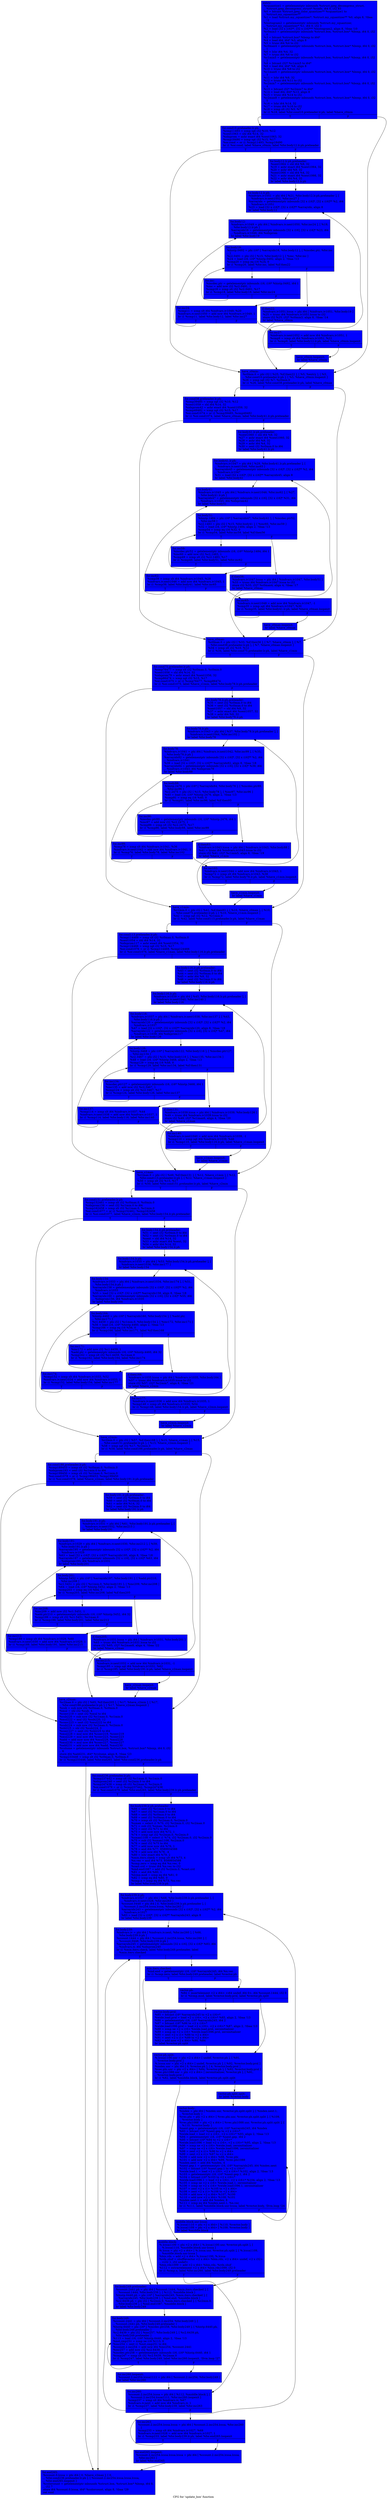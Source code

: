 digraph "CFG for 'update_box' function" {
	label="CFG for 'update_box' function";

	Node0x62ac150 [shape=record, style = filled, fillcolor = blue, label="{entry:\l  %cquantize1 = getelementptr inbounds %struct.jpeg_decompress_struct,\l... %struct.jpeg_decompress_struct* %cinfo, i64 0, i32 83\l  %0 = bitcast %struct.jpeg_color_quantizer** %cquantize1 to\l... %struct.my_cquantizer**\l  %1 = load %struct.my_cquantizer*, %struct.my_cquantizer** %0, align 8, !tbaa\l... !2\l  %histogram2 = getelementptr inbounds %struct.my_cquantizer,\l... %struct.my_cquantizer* %1, i64 0, i32 3\l  %2 = load [32 x i16]**, [32 x i16]*** %histogram2, align 8, !tbaa !10\l  %c0min3 = getelementptr inbounds %struct.box, %struct.box* %boxp, i64 0, i32\l... 0\l  %3 = bitcast %struct.box* %boxp to i64*\l  %4 = load i64, i64* %3, align 8\l  %5 = trunc i64 %4 to i32\l  %c0max4 = getelementptr inbounds %struct.box, %struct.box* %boxp, i64 0, i32\l... 1\l  %6 = lshr i64 %4, 32\l  %7 = trunc i64 %6 to i32\l  %c1min5 = getelementptr inbounds %struct.box, %struct.box* %boxp, i64 0, i32\l... 2\l  %8 = bitcast i32* %c1min5 to i64*\l  %9 = load i64, i64* %8, align 8\l  %10 = trunc i64 %9 to i32\l  %c1max6 = getelementptr inbounds %struct.box, %struct.box* %boxp, i64 0, i32\l... 3\l  %11 = lshr i64 %9, 32\l  %12 = trunc i64 %11 to i32\l  %c2min7 = getelementptr inbounds %struct.box, %struct.box* %boxp, i64 0, i32\l... 4\l  %13 = bitcast i32* %c2min7 to i64*\l  %14 = load i64, i64* %13, align 8\l  %15 = trunc i64 %14 to i32\l  %c2max8 = getelementptr inbounds %struct.box, %struct.box* %boxp, i64 0, i32\l... 5\l  %16 = lshr i64 %14, 32\l  %17 = trunc i64 %16 to i32\l  %18 = icmp slt i32 %5, %7\l  br i1 %18, label %for.cond10.preheader.lr.ph, label %have_c0min\l|{<s0>T|<s1>F}}"];
	Node0x62ac150:s0 -> Node0x628c610;
	Node0x62ac150:s1 -> Node0x628d1a0;
	Node0x628c610 [shape=record, style = filled, fillcolor = blue, label="{for.cond10.preheader.lr.ph:                       \l  %cmp11493 = icmp sgt i32 %10, %12\l  %sext1063 = shl i64 %14, 32\l  %idxprom = ashr exact i64 %sext1063, 32\l  %cmp18490 = icmp sgt i32 %15, %17\l  %or.cond = or i1 %cmp11493, %cmp18490\l  br i1 %or.cond, label %have_c0min, label %for.body12.lr.ph.preheader\l|{<s0>T|<s1>F}}"];
	Node0x628c610:s0 -> Node0x628d1a0;
	Node0x628c610:s1 -> Node0x628d6f0;
	Node0x628d6f0 [shape=record, style = filled, fillcolor = blue, label="{for.body12.lr.ph.preheader:                       \l  %sext1064 = shl i64 %9, 32\l  %19 = ashr exact i64 %sext1064, 32\l  %20 = ashr i64 %9, 32\l  %sext1066 = shl i64 %4, 32\l  %21 = ashr exact i64 %sext1066, 32\l  %22 = ashr i64 %4, 32\l  br label %for.body12.lr.ph\l}"];
	Node0x628d6f0 -> Node0x628db70;
	Node0x628db70 [shape=record, style = filled, fillcolor = blue, label="{for.body12.lr.ph:                                 \l  %indvars.iv1051 = phi i64 [ %21, %for.body12.lr.ph.preheader ], [\l... %indvars.iv.next1052, %for.inc27 ]\l  %arrayidx = getelementptr inbounds [32 x i16]*, [32 x i16]** %2, i64\l... %indvars.iv1051\l  %23 = load [32 x i16]*, [32 x i16]** %arrayidx, align 8\l  br label %for.body12\l}"];
	Node0x628db70 -> Node0x628d250;
	Node0x628d250 [shape=record, style = filled, fillcolor = blue, label="{for.body12:                                       \l  %indvars.iv1049 = phi i64 [ %indvars.iv.next1050, %for.inc24 ], [ %19,\l... %for.body12.lr.ph ]\l  %arrayidx16 = getelementptr inbounds [32 x i16], [32 x i16]* %23, i64\l... %indvars.iv1049, i64 %idxprom\l  br label %for.body19\l}"];
	Node0x628d250 -> Node0x628e540;
	Node0x628e540 [shape=record, style = filled, fillcolor = blue, label="{for.body19:                                       \l  %histp.0492 = phi i16* [ %arrayidx16, %for.body12 ], [ %incdec.ptr, %for.inc\l... ]\l  %c2.0491 = phi i32 [ %15, %for.body12 ], [ %inc, %for.inc ]\l  %24 = load i16, i16* %histp.0492, align 2, !tbaa !13\l  %cmp20 = icmp eq i16 %24, 0\l  br i1 %cmp20, label %for.inc, label %if.then22\l|{<s0>T|<s1>F}}"];
	Node0x628e540:s0 -> Node0x628e6f0;
	Node0x628e540:s1 -> Node0x628eb30;
	Node0x628eb30 [shape=record, style = filled, fillcolor = blue, label="{if.then22:                                        \l  %indvars.iv1051.lcssa = phi i64 [ %indvars.iv1051, %for.body19 ]\l  %25 = trunc i64 %indvars.iv1051.lcssa to i32\l  store i32 %25, i32* %c0min3, align 8, !tbaa !14\l  br label %have_c0min\l}"];
	Node0x628eb30 -> Node0x628d1a0;
	Node0x628e6f0 [shape=record, style = filled, fillcolor = blue, label="{for.inc:                                          \l  %incdec.ptr = getelementptr inbounds i16, i16* %histp.0492, i64 1\l  %inc = add nsw i32 %c2.0491, 1\l  %cmp18 = icmp slt i32 %c2.0491, %17\l  br i1 %cmp18, label %for.body19, label %for.inc24\l|{<s0>T|<s1>F}}"];
	Node0x628e6f0:s0 -> Node0x628e540;
	Node0x628e6f0:s1 -> Node0x628e2e0;
	Node0x628e2e0 [shape=record, style = filled, fillcolor = blue, label="{for.inc24:                                        \l  %cmp11 = icmp slt i64 %indvars.iv1049, %20\l  %indvars.iv.next1050 = add nsw i64 %indvars.iv1049, 1\l  br i1 %cmp11, label %for.body12, label %for.inc27\l|{<s0>T|<s1>F}}"];
	Node0x628e2e0:s0 -> Node0x628d250;
	Node0x628e2e0:s1 -> Node0x628dce0;
	Node0x628dce0 [shape=record, style = filled, fillcolor = blue, label="{for.inc27:                                        \l  %indvars.iv.next1052 = add nsw i64 %indvars.iv1051, 1\l  %cmp9 = icmp slt i64 %indvars.iv1051, %22\l  br i1 %cmp9, label %for.body12.lr.ph, label %have_c0min.loopexit\l|{<s0>T|<s1>F}}"];
	Node0x628dce0:s0 -> Node0x628db70;
	Node0x628dce0:s1 -> Node0x628f390;
	Node0x628f390 [shape=record, style = filled, fillcolor = blue, label="{have_c0min.loopexit:                              \l  br label %have_c0min\l}"];
	Node0x628f390 -> Node0x628d1a0;
	Node0x628d1a0 [shape=record, style = filled, fillcolor = blue, label="{have_c0min:                                       \l  %c0min.0 = phi i32 [ %25, %if.then22 ], [ %5, %entry ], [ %5,\l... %for.cond10.preheader.lr.ph ], [ %5, %have_c0min.loopexit ]\l  %26 = icmp sgt i32 %7, %c0min.0\l  br i1 %26, label %for.cond38.preheader.lr.ph, label %have_c0max\l|{<s0>T|<s1>F}}"];
	Node0x628d1a0:s0 -> Node0x628f5b0;
	Node0x628d1a0:s1 -> Node0x628f600;
	Node0x628f5b0 [shape=record, style = filled, fillcolor = blue, label="{for.cond38.preheader.lr.ph:                       \l  %cmp39485 = icmp sgt i32 %10, %12\l  %sext1059 = shl i64 %14, 32\l  %idxprom42 = ashr exact i64 %sext1059, 32\l  %cmp49482 = icmp sgt i32 %15, %17\l  %or.cond1074 = or i1 %cmp39485, %cmp49482\l  br i1 %or.cond1074, label %have_c0max, label %for.body41.lr.ph.preheader\l|{<s0>T|<s1>F}}"];
	Node0x628f5b0:s0 -> Node0x628f600;
	Node0x628f5b0:s1 -> Node0x628e170;
	Node0x628e170 [shape=record, style = filled, fillcolor = blue, label="{for.body41.lr.ph.preheader:                       \l  %sext1060 = shl i64 %9, 32\l  %27 = ashr exact i64 %sext1060, 32\l  %28 = ashr i64 %9, 32\l  %29 = ashr i64 %4, 32\l  %30 = sext i32 %c0min.0 to i64\l  br label %for.body41.lr.ph\l}"];
	Node0x628e170 -> Node0x6290060;
	Node0x6290060 [shape=record, style = filled, fillcolor = blue, label="{for.body41.lr.ph:                                 \l  %indvars.iv1047 = phi i64 [ %29, %for.body41.lr.ph.preheader ], [\l... %indvars.iv.next1048, %for.inc65 ]\l  %arrayidx45 = getelementptr inbounds [32 x i16]*, [32 x i16]** %2, i64\l... %indvars.iv1047\l  %31 = load [32 x i16]*, [32 x i16]** %arrayidx45, align 8\l  br label %for.body41\l}"];
	Node0x6290060 -> Node0x6290320;
	Node0x6290320 [shape=record, style = filled, fillcolor = blue, label="{for.body41:                                       \l  %indvars.iv1045 = phi i64 [ %indvars.iv.next1046, %for.inc62 ], [ %27,\l... %for.body41.lr.ph ]\l  %arrayidx47 = getelementptr inbounds [32 x i16], [32 x i16]* %31, i64\l... %indvars.iv1045, i64 %idxprom42\l  br label %for.body51\l}"];
	Node0x6290320 -> Node0x62b5b60;
	Node0x62b5b60 [shape=record, style = filled, fillcolor = blue, label="{for.body51:                                       \l  %histp.1484 = phi i16* [ %arrayidx47, %for.body41 ], [ %incdec.ptr52,\l... %for.inc59 ]\l  %c2.1483 = phi i32 [ %15, %for.body41 ], [ %inc60, %for.inc59 ]\l  %32 = load i16, i16* %histp.1484, align 2, !tbaa !13\l  %cmp54 = icmp eq i16 %32, 0\l  br i1 %cmp54, label %for.inc59, label %if.then56\l|{<s0>T|<s1>F}}"];
	Node0x62b5b60:s0 -> Node0x62b5d10;
	Node0x62b5b60:s1 -> Node0x628d010;
	Node0x628d010 [shape=record, style = filled, fillcolor = blue, label="{if.then56:                                        \l  %indvars.iv1047.lcssa = phi i64 [ %indvars.iv1047, %for.body51 ]\l  %33 = trunc i64 %indvars.iv1047.lcssa to i32\l  store i32 %33, i32* %c0max4, align 4, !tbaa !17\l  br label %have_c0max\l}"];
	Node0x628d010 -> Node0x628f600;
	Node0x62b5d10 [shape=record, style = filled, fillcolor = blue, label="{for.inc59:                                        \l  %incdec.ptr52 = getelementptr inbounds i16, i16* %histp.1484, i64 1\l  %inc60 = add nsw i32 %c2.1483, 1\l  %cmp49 = icmp slt i32 %c2.1483, %17\l  br i1 %cmp49, label %for.body51, label %for.inc62\l|{<s0>T|<s1>F}}"];
	Node0x62b5d10:s0 -> Node0x62b5b60;
	Node0x62b5d10:s1 -> Node0x62b5900;
	Node0x62b5900 [shape=record, style = filled, fillcolor = blue, label="{for.inc62:                                        \l  %cmp39 = icmp slt i64 %indvars.iv1045, %28\l  %indvars.iv.next1046 = add nsw i64 %indvars.iv1045, 1\l  br i1 %cmp39, label %for.body41, label %for.inc65\l|{<s0>T|<s1>F}}"];
	Node0x62b5900:s0 -> Node0x6290320;
	Node0x62b5900:s1 -> Node0x6290130;
	Node0x6290130 [shape=record, style = filled, fillcolor = blue, label="{for.inc65:                                        \l  %indvars.iv.next1048 = add nsw i64 %indvars.iv1047, -1\l  %cmp35 = icmp sgt i64 %indvars.iv1047, %30\l  br i1 %cmp35, label %for.body41.lr.ph, label %have_c0max.loopexit\l|{<s0>T|<s1>F}}"];
	Node0x6290130:s0 -> Node0x6290060;
	Node0x6290130:s1 -> Node0x62b6ac0;
	Node0x62b6ac0 [shape=record, style = filled, fillcolor = blue, label="{have_c0max.loopexit:                              \l  br label %have_c0max\l}"];
	Node0x62b6ac0 -> Node0x628f600;
	Node0x628f600 [shape=record, style = filled, fillcolor = blue, label="{have_c0max:                                       \l  %c0max.0 = phi i32 [ %33, %if.then56 ], [ %7, %have_c0min ], [ %7,\l... %for.cond38.preheader.lr.ph ], [ %7, %have_c0max.loopexit ]\l  %34 = icmp slt i32 %10, %12\l  br i1 %34, label %for.cond75.preheader.lr.ph, label %have_c1min\l|{<s0>T|<s1>F}}"];
	Node0x628f600:s0 -> Node0x62b6ce0;
	Node0x628f600:s1 -> Node0x62b6d30;
	Node0x62b6ce0 [shape=record, style = filled, fillcolor = blue, label="{for.cond75.preheader.lr.ph:                       \l  %cmp76477 = icmp slt i32 %c0max.0, %c0min.0\l  %sext1056 = shl i64 %14, 32\l  %idxprom79 = ashr exact i64 %sext1056, 32\l  %cmp86474 = icmp sgt i32 %15, %17\l  %or.cond1075 = or i1 %cmp76477, %cmp86474\l  br i1 %or.cond1075, label %have_c1min, label %for.body78.lr.ph.preheader\l|{<s0>T|<s1>F}}"];
	Node0x62b6ce0:s0 -> Node0x62b6d30;
	Node0x62b6ce0:s1 -> Node0x62b71b0;
	Node0x62b71b0 [shape=record, style = filled, fillcolor = blue, label="{for.body78.lr.ph.preheader:                       \l  %35 = sext i32 %c0min.0 to i64\l  %36 = sext i32 %c0max.0 to i64\l  %sext1057 = shl i64 %9, 32\l  %37 = ashr exact i64 %sext1057, 32\l  %38 = ashr i64 %9, 32\l  br label %for.body78.lr.ph\l}"];
	Node0x62b71b0 -> Node0x62b7440;
	Node0x62b7440 [shape=record, style = filled, fillcolor = blue, label="{for.body78.lr.ph:                                 \l  %indvars.iv1043 = phi i64 [ %37, %for.body78.lr.ph.preheader ], [\l... %indvars.iv.next1044, %for.inc102 ]\l  br label %for.body78\l}"];
	Node0x62b7440 -> Node0x62b7640;
	Node0x62b7640 [shape=record, style = filled, fillcolor = blue, label="{for.body78:                                       \l  %indvars.iv1041 = phi i64 [ %indvars.iv.next1042, %for.inc99 ], [ %35,\l... %for.body78.lr.ph ]\l  %arrayidx82 = getelementptr inbounds [32 x i16]*, [32 x i16]** %2, i64\l... %indvars.iv1041\l  %39 = load [32 x i16]*, [32 x i16]** %arrayidx82, align 8, !tbaa !18\l  %arrayidx84 = getelementptr inbounds [32 x i16], [32 x i16]* %39, i64\l... %indvars.iv1043, i64 %idxprom79\l  br label %for.body88\l}"];
	Node0x62b7640 -> Node0x62b7b50;
	Node0x62b7b50 [shape=record, style = filled, fillcolor = blue, label="{for.body88:                                       \l  %histp.2476 = phi i16* [ %arrayidx84, %for.body78 ], [ %incdec.ptr89,\l... %for.inc96 ]\l  %c2.2475 = phi i32 [ %15, %for.body78 ], [ %inc97, %for.inc96 ]\l  %40 = load i16, i16* %histp.2476, align 2, !tbaa !13\l  %cmp91 = icmp eq i16 %40, 0\l  br i1 %cmp91, label %for.inc96, label %if.then93\l|{<s0>T|<s1>F}}"];
	Node0x62b7b50:s0 -> Node0x62b7d00;
	Node0x62b7b50:s1 -> Node0x628fc10;
	Node0x628fc10 [shape=record, style = filled, fillcolor = blue, label="{if.then93:                                        \l  %indvars.iv1043.lcssa = phi i64 [ %indvars.iv1043, %for.body88 ]\l  %41 = trunc i64 %indvars.iv1043.lcssa to i32\l  store i32 %41, i32* %c1min5, align 8, !tbaa !19\l  br label %have_c1min\l}"];
	Node0x628fc10 -> Node0x62b6d30;
	Node0x62b7d00 [shape=record, style = filled, fillcolor = blue, label="{for.inc96:                                        \l  %incdec.ptr89 = getelementptr inbounds i16, i16* %histp.2476, i64 1\l  %inc97 = add nsw i32 %c2.2475, 1\l  %cmp86 = icmp slt i32 %c2.2475, %17\l  br i1 %cmp86, label %for.body88, label %for.inc99\l|{<s0>T|<s1>F}}"];
	Node0x62b7d00:s0 -> Node0x62b7b50;
	Node0x62b7d00:s1 -> Node0x62b77d0;
	Node0x62b77d0 [shape=record, style = filled, fillcolor = blue, label="{for.inc99:                                        \l  %cmp76 = icmp slt i64 %indvars.iv1041, %36\l  %indvars.iv.next1042 = add nsw i64 %indvars.iv1041, 1\l  br i1 %cmp76, label %for.body78, label %for.inc102\l|{<s0>T|<s1>F}}"];
	Node0x62b77d0:s0 -> Node0x62b7640;
	Node0x62b77d0:s1 -> Node0x62b7510;
	Node0x62b7510 [shape=record, style = filled, fillcolor = blue, label="{for.inc102:                                       \l  %indvars.iv.next1044 = add nsw i64 %indvars.iv1043, 1\l  %cmp72 = icmp slt i64 %indvars.iv1043, %38\l  br i1 %cmp72, label %for.body78.lr.ph, label %have_c1min.loopexit\l|{<s0>T|<s1>F}}"];
	Node0x62b7510:s0 -> Node0x62b7440;
	Node0x62b7510:s1 -> Node0x62b8fb0;
	Node0x62b8fb0 [shape=record, style = filled, fillcolor = blue, label="{have_c1min.loopexit:                              \l  br label %have_c1min\l}"];
	Node0x62b8fb0 -> Node0x62b6d30;
	Node0x62b6d30 [shape=record, style = filled, fillcolor = blue, label="{have_c1min:                                       \l  %c1min.0 = phi i32 [ %41, %if.then93 ], [ %10, %have_c0max ], [ %10,\l... %for.cond75.preheader.lr.ph ], [ %10, %have_c1min.loopexit ]\l  %42 = icmp sgt i32 %12, %c1min.0\l  br i1 %42, label %for.cond113.preheader.lr.ph, label %have_c1max\l|{<s0>T|<s1>F}}"];
	Node0x62b6d30:s0 -> Node0x62b91d0;
	Node0x62b6d30:s1 -> Node0x62b9220;
	Node0x62b91d0 [shape=record, style = filled, fillcolor = blue, label="{for.cond113.preheader.lr.ph:                      \l  %cmp114469 = icmp slt i32 %c0max.0, %c0min.0\l  %sext1054 = shl i64 %14, 32\l  %idxprom117 = ashr exact i64 %sext1054, 32\l  %cmp124466 = icmp sgt i32 %15, %17\l  %or.cond1076 = or i1 %cmp114469, %cmp124466\l  br i1 %or.cond1076, label %have_c1max, label %for.body116.lr.ph.preheader\l|{<s0>T|<s1>F}}"];
	Node0x62b91d0:s0 -> Node0x62b9220;
	Node0x62b91d0:s1 -> Node0x62b96a0;
	Node0x62b96a0 [shape=record, style = filled, fillcolor = blue, label="{for.body116.lr.ph.preheader:                      \l  %43 = sext i32 %c0min.0 to i64\l  %44 = sext i32 %c0max.0 to i64\l  %45 = ashr i64 %9, 32\l  %46 = sext i32 %c1min.0 to i64\l  br label %for.body116.lr.ph\l}"];
	Node0x62b96a0 -> Node0x62b9830;
	Node0x62b9830 [shape=record, style = filled, fillcolor = blue, label="{for.body116.lr.ph:                                \l  %indvars.iv1039 = phi i64 [ %45, %for.body116.lr.ph.preheader ], [\l... %indvars.iv.next1040, %for.inc140 ]\l  br label %for.body116\l}"];
	Node0x62b9830 -> Node0x62b9a60;
	Node0x62b9a60 [shape=record, style = filled, fillcolor = blue, label="{for.body116:                                      \l  %indvars.iv1037 = phi i64 [ %indvars.iv.next1038, %for.inc137 ], [ %43,\l... %for.body116.lr.ph ]\l  %arrayidx120 = getelementptr inbounds [32 x i16]*, [32 x i16]** %2, i64\l... %indvars.iv1037\l  %47 = load [32 x i16]*, [32 x i16]** %arrayidx120, align 8, !tbaa !18\l  %arrayidx122 = getelementptr inbounds [32 x i16], [32 x i16]* %47, i64\l... %indvars.iv1039, i64 %idxprom117\l  br label %for.body126\l}"];
	Node0x62b9a60 -> Node0x62b9f70;
	Node0x62b9f70 [shape=record, style = filled, fillcolor = blue, label="{for.body126:                                      \l  %histp.3468 = phi i16* [ %arrayidx122, %for.body116 ], [ %incdec.ptr127,\l... %for.inc134 ]\l  %c2.3467 = phi i32 [ %15, %for.body116 ], [ %inc135, %for.inc134 ]\l  %48 = load i16, i16* %histp.3468, align 2, !tbaa !13\l  %cmp129 = icmp eq i16 %48, 0\l  br i1 %cmp129, label %for.inc134, label %if.then131\l|{<s0>T|<s1>F}}"];
	Node0x62b9f70:s0 -> Node0x62ba120;
	Node0x62b9f70:s1 -> Node0x62ba570;
	Node0x62ba570 [shape=record, style = filled, fillcolor = blue, label="{if.then131:                                       \l  %indvars.iv1039.lcssa = phi i64 [ %indvars.iv1039, %for.body126 ]\l  %49 = trunc i64 %indvars.iv1039.lcssa to i32\l  store i32 %49, i32* %c1max6, align 4, !tbaa !20\l  br label %have_c1max\l}"];
	Node0x62ba570 -> Node0x62b9220;
	Node0x62ba120 [shape=record, style = filled, fillcolor = blue, label="{for.inc134:                                       \l  %incdec.ptr127 = getelementptr inbounds i16, i16* %histp.3468, i64 1\l  %inc135 = add nsw i32 %c2.3467, 1\l  %cmp124 = icmp slt i32 %c2.3467, %17\l  br i1 %cmp124, label %for.body126, label %for.inc137\l|{<s0>T|<s1>F}}"];
	Node0x62ba120:s0 -> Node0x62b9f70;
	Node0x62ba120:s1 -> Node0x62b9bf0;
	Node0x62b9bf0 [shape=record, style = filled, fillcolor = blue, label="{for.inc137:                                       \l  %cmp114 = icmp slt i64 %indvars.iv1037, %44\l  %indvars.iv.next1038 = add nsw i64 %indvars.iv1037, 1\l  br i1 %cmp114, label %for.body116, label %for.inc140\l|{<s0>T|<s1>F}}"];
	Node0x62b9bf0:s0 -> Node0x62b9a60;
	Node0x62b9bf0:s1 -> Node0x62b98d0;
	Node0x62b98d0 [shape=record, style = filled, fillcolor = blue, label="{for.inc140:                                       \l  %indvars.iv.next1040 = add nsw i64 %indvars.iv1039, -1\l  %cmp110 = icmp sgt i64 %indvars.iv1039, %46\l  br i1 %cmp110, label %for.body116.lr.ph, label %have_c1max.loopexit\l|{<s0>T|<s1>F}}"];
	Node0x62b98d0:s0 -> Node0x62b9830;
	Node0x62b98d0:s1 -> Node0x62badd0;
	Node0x62badd0 [shape=record, style = filled, fillcolor = blue, label="{have_c1max.loopexit:                              \l  br label %have_c1max\l}"];
	Node0x62badd0 -> Node0x62b9220;
	Node0x62b9220 [shape=record, style = filled, fillcolor = blue, label="{have_c1max:                                       \l  %c1max.0 = phi i32 [ %49, %if.then131 ], [ %12, %have_c1min ], [ %12,\l... %for.cond113.preheader.lr.ph ], [ %12, %have_c1max.loopexit ]\l  %50 = icmp slt i32 %15, %17\l  br i1 %50, label %for.cond151.preheader.lr.ph, label %have_c2min\l|{<s0>T|<s1>F}}"];
	Node0x62b9220:s0 -> Node0x62baff0;
	Node0x62b9220:s1 -> Node0x62bb040;
	Node0x62baff0 [shape=record, style = filled, fillcolor = blue, label="{for.cond151.preheader.lr.ph:                      \l  %cmp152461 = icmp slt i32 %c0max.0, %c0min.0\l  %idxprom156 = sext i32 %c1min.0 to i64\l  %cmp162458 = icmp slt i32 %c1max.0, %c1min.0\l  %or.cond1077 = or i1 %cmp152461, %cmp162458\l  br i1 %or.cond1077, label %have_c2min, label %for.body154.lr.ph.preheader\l|{<s0>T|<s1>F}}"];
	Node0x62baff0:s0 -> Node0x62bb040;
	Node0x62baff0:s1 -> Node0x62bb390;
	Node0x62bb390 [shape=record, style = filled, fillcolor = blue, label="{for.body154.lr.ph.preheader:                      \l  %51 = sext i32 %c0min.0 to i64\l  %52 = sext i32 %c0max.0 to i64\l  %sext = shl i64 %14, 32\l  %53 = ashr exact i64 %sext, 32\l  %54 = ashr i64 %14, 32\l  br label %for.body154.lr.ph\l}"];
	Node0x62bb390 -> Node0x62bb640;
	Node0x62bb640 [shape=record, style = filled, fillcolor = blue, label="{for.body154.lr.ph:                                \l  %indvars.iv1035 = phi i64 [ %53, %for.body154.lr.ph.preheader ], [\l... %indvars.iv.next1036, %for.inc177 ]\l  br label %for.body154\l}"];
	Node0x62bb640 -> Node0x62bb870;
	Node0x62bb870 [shape=record, style = filled, fillcolor = blue, label="{for.body154:                                      \l  %indvars.iv1033 = phi i64 [ %indvars.iv.next1034, %for.inc174 ], [ %51,\l... %for.body154.lr.ph ]\l  %arrayidx158 = getelementptr inbounds [32 x i16]*, [32 x i16]** %2, i64\l... %indvars.iv1033\l  %55 = load [32 x i16]*, [32 x i16]** %arrayidx158, align 8, !tbaa !18\l  %arrayidx160 = getelementptr inbounds [32 x i16], [32 x i16]* %55, i64\l... %idxprom156, i64 %indvars.iv1035\l  br label %for.body164\l}"];
	Node0x62bb870 -> Node0x62bbd80;
	Node0x62bbd80 [shape=record, style = filled, fillcolor = blue, label="{for.body164:                                      \l  %histp.4460 = phi i16* [ %arrayidx160, %for.body154 ], [ %add.ptr,\l... %for.inc171 ]\l  %c1.4459 = phi i32 [ %c1min.0, %for.body154 ], [ %inc172, %for.inc171 ]\l  %56 = load i16, i16* %histp.4460, align 2, !tbaa !13\l  %cmp166 = icmp eq i16 %56, 0\l  br i1 %cmp166, label %for.inc171, label %if.then168\l|{<s0>T|<s1>F}}"];
	Node0x62bbd80:s0 -> Node0x62bbf20;
	Node0x62bbd80:s1 -> Node0x62bc370;
	Node0x62bc370 [shape=record, style = filled, fillcolor = blue, label="{if.then168:                                       \l  %indvars.iv1035.lcssa = phi i64 [ %indvars.iv1035, %for.body164 ]\l  %57 = trunc i64 %indvars.iv1035.lcssa to i32\l  store i32 %57, i32* %c2min7, align 8, !tbaa !21\l  br label %have_c2min\l}"];
	Node0x62bc370 -> Node0x62bb040;
	Node0x62bbf20 [shape=record, style = filled, fillcolor = blue, label="{for.inc171:                                       \l  %inc172 = add nsw i32 %c1.4459, 1\l  %add.ptr = getelementptr inbounds i16, i16* %histp.4460, i64 32\l  %cmp162 = icmp slt i32 %c1.4459, %c1max.0\l  br i1 %cmp162, label %for.body164, label %for.inc174\l|{<s0>T|<s1>F}}"];
	Node0x62bbf20:s0 -> Node0x62bbd80;
	Node0x62bbf20:s1 -> Node0x62bba00;
	Node0x62bba00 [shape=record, style = filled, fillcolor = blue, label="{for.inc174:                                       \l  %cmp152 = icmp slt i64 %indvars.iv1033, %52\l  %indvars.iv.next1034 = add nsw i64 %indvars.iv1033, 1\l  br i1 %cmp152, label %for.body154, label %for.inc177\l|{<s0>T|<s1>F}}"];
	Node0x62bba00:s0 -> Node0x62bb870;
	Node0x62bba00:s1 -> Node0x62bb6e0;
	Node0x62bb6e0 [shape=record, style = filled, fillcolor = blue, label="{for.inc177:                                       \l  %indvars.iv.next1036 = add nsw i64 %indvars.iv1035, 1\l  %cmp148 = icmp slt i64 %indvars.iv1035, %54\l  br i1 %cmp148, label %for.body154.lr.ph, label %have_c2min.loopexit\l|{<s0>T|<s1>F}}"];
	Node0x62bb6e0:s0 -> Node0x62bb640;
	Node0x62bb6e0:s1 -> Node0x62bcbd0;
	Node0x62bcbd0 [shape=record, style = filled, fillcolor = blue, label="{have_c2min.loopexit:                              \l  br label %have_c2min\l}"];
	Node0x62bcbd0 -> Node0x62bb040;
	Node0x62bb040 [shape=record, style = filled, fillcolor = blue, label="{have_c2min:                                       \l  %c2min.0 = phi i32 [ %57, %if.then168 ], [ %15, %have_c1max ], [ %15,\l... %for.cond151.preheader.lr.ph ], [ %15, %have_c2min.loopexit ]\l  %58 = icmp sgt i32 %17, %c2min.0\l  br i1 %58, label %for.cond188.preheader.lr.ph, label %have_c2max\l|{<s0>T|<s1>F}}"];
	Node0x62bb040:s0 -> Node0x62bcdf0;
	Node0x62bb040:s1 -> Node0x62bce40;
	Node0x62bcdf0 [shape=record, style = filled, fillcolor = blue, label="{for.cond188.preheader.lr.ph:                      \l  %cmp189453 = icmp slt i32 %c0max.0, %c0min.0\l  %idxprom193 = sext i32 %c1min.0 to i64\l  %cmp199450 = icmp slt i32 %c1max.0, %c1min.0\l  %or.cond1078 = or i1 %cmp189453, %cmp199450\l  br i1 %or.cond1078, label %have_c2max, label %for.body191.lr.ph.preheader\l|{<s0>T|<s1>F}}"];
	Node0x62bcdf0:s0 -> Node0x62bce40;
	Node0x62bcdf0:s1 -> Node0x62bd190;
	Node0x62bd190 [shape=record, style = filled, fillcolor = blue, label="{for.body191.lr.ph.preheader:                      \l  %59 = sext i32 %c0min.0 to i64\l  %60 = sext i32 %c0max.0 to i64\l  %61 = ashr i64 %14, 32\l  %62 = sext i32 %c2min.0 to i64\l  br label %for.body191.lr.ph\l}"];
	Node0x62bd190 -> Node0x62bd320;
	Node0x62bd320 [shape=record, style = filled, fillcolor = blue, label="{for.body191.lr.ph:                                \l  %indvars.iv1031 = phi i64 [ %61, %for.body191.lr.ph.preheader ], [\l... %indvars.iv.next1032, %for.inc215 ]\l  br label %for.body191\l}"];
	Node0x62bd320 -> Node0x62bd5b0;
	Node0x62bd5b0 [shape=record, style = filled, fillcolor = blue, label="{for.body191:                                      \l  %indvars.iv1029 = phi i64 [ %indvars.iv.next1030, %for.inc212 ], [ %59,\l... %for.body191.lr.ph ]\l  %arrayidx195 = getelementptr inbounds [32 x i16]*, [32 x i16]** %2, i64\l... %indvars.iv1029\l  %63 = load [32 x i16]*, [32 x i16]** %arrayidx195, align 8, !tbaa !18\l  %arrayidx197 = getelementptr inbounds [32 x i16], [32 x i16]* %63, i64\l... %idxprom193, i64 %indvars.iv1031\l  br label %for.body201\l}"];
	Node0x62bd5b0 -> Node0x62bdac0;
	Node0x62bdac0 [shape=record, style = filled, fillcolor = blue, label="{for.body201:                                      \l  %histp.5452 = phi i16* [ %arrayidx197, %for.body191 ], [ %add.ptr210,\l... %for.inc208 ]\l  %c1.5451 = phi i32 [ %c1min.0, %for.body191 ], [ %inc209, %for.inc208 ]\l  %64 = load i16, i16* %histp.5452, align 2, !tbaa !13\l  %cmp203 = icmp eq i16 %64, 0\l  br i1 %cmp203, label %for.inc208, label %if.then205\l|{<s0>T|<s1>F}}"];
	Node0x62bdac0:s0 -> Node0x62bdc70;
	Node0x62bdac0:s1 -> Node0x62b6160;
	Node0x62b6160 [shape=record, style = filled, fillcolor = blue, label="{if.then205:                                       \l  %indvars.iv1031.lcssa = phi i64 [ %indvars.iv1031, %for.body201 ]\l  %65 = trunc i64 %indvars.iv1031.lcssa to i32\l  store i32 %65, i32* %c2max8, align 4, !tbaa !22\l  br label %have_c2max\l}"];
	Node0x62b6160 -> Node0x62bce40;
	Node0x62bdc70 [shape=record, style = filled, fillcolor = blue, label="{for.inc208:                                       \l  %inc209 = add nsw i32 %c1.5451, 1\l  %add.ptr210 = getelementptr inbounds i16, i16* %histp.5452, i64 32\l  %cmp199 = icmp slt i32 %c1.5451, %c1max.0\l  br i1 %cmp199, label %for.body201, label %for.inc212\l|{<s0>T|<s1>F}}"];
	Node0x62bdc70:s0 -> Node0x62bdac0;
	Node0x62bdc70:s1 -> Node0x62bd740;
	Node0x62bd740 [shape=record, style = filled, fillcolor = blue, label="{for.inc212:                                       \l  %cmp189 = icmp slt i64 %indvars.iv1029, %60\l  %indvars.iv.next1030 = add nsw i64 %indvars.iv1029, 1\l  br i1 %cmp189, label %for.body191, label %for.inc215\l|{<s0>T|<s1>F}}"];
	Node0x62bd740:s0 -> Node0x62bd5b0;
	Node0x62bd740:s1 -> Node0x62bd420;
	Node0x62bd420 [shape=record, style = filled, fillcolor = blue, label="{for.inc215:                                       \l  %indvars.iv.next1032 = add nsw i64 %indvars.iv1031, -1\l  %cmp185 = icmp sgt i64 %indvars.iv1031, %62\l  br i1 %cmp185, label %for.body191.lr.ph, label %have_c2max.loopexit\l|{<s0>T|<s1>F}}"];
	Node0x62bd420:s0 -> Node0x62bd320;
	Node0x62bd420:s1 -> Node0x62bf750;
	Node0x62bf750 [shape=record, style = filled, fillcolor = blue, label="{have_c2max.loopexit:                              \l  br label %have_c2max\l}"];
	Node0x62bf750 -> Node0x62bce40;
	Node0x62bce40 [shape=record, style = filled, fillcolor = blue, label="{have_c2max:                                       \l  %c2max.0 = phi i32 [ %65, %if.then205 ], [ %17, %have_c2min ], [ %17,\l... %for.cond188.preheader.lr.ph ], [ %17, %have_c2max.loopexit ]\l  %sub = sub nsw i32 %c0max.0, %c0min.0\l  %mul = shl i32 %sub, 4\l  %conv219 = sext i32 %mul to i64\l  %sub220 = sub nsw i32 %c1max.0, %c1min.0\l  %mul222 = mul i32 %sub220, 12\l  %conv223 = sext i32 %mul222 to i64\l  %sub224 = sub nsw i32 %c2max.0, %c2min.0\l  %shl225 = shl i32 %sub224, 3\l  %conv227 = sext i32 %shl225 to i64\l  %mul228 = mul nsw i64 %conv219, %conv219\l  %mul229 = mul nsw i64 %conv223, %conv223\l  %add = add nuw nsw i64 %mul229, %mul228\l  %mul230 = mul nsw i64 %conv227, %conv227\l  %add231 = add nuw nsw i64 %add, %mul230\l  %volume = getelementptr inbounds %struct.box, %struct.box* %boxp, i64 0, i32\l... 6\l  store i64 %add231, i64* %volume, align 8, !tbaa !23\l  %cmp233446 = icmp slt i32 %c0max.0, %c0min.0\l  br i1 %cmp233446, label %for.end265, label %for.cond236.preheader.lr.ph\l|{<s0>T|<s1>F}}"];
	Node0x62bce40:s0 -> Node0x62c01c0;
	Node0x62bce40:s1 -> Node0x62c0240;
	Node0x62c0240 [shape=record, style = filled, fillcolor = blue, label="{for.cond236.preheader.lr.ph:                      \l  %cmp237442 = icmp slt i32 %c1max.0, %c1min.0\l  %idxprom240 = sext i32 %c2min.0 to i64\l  %cmp247438 = icmp slt i32 %c2max.0, %c2min.0\l  %or.cond1079 = or i1 %cmp237442, %cmp247438\l  br i1 %or.cond1079, label %for.end265, label %for.body239.lr.ph.preheader\l|{<s0>T|<s1>F}}"];
	Node0x62c0240:s0 -> Node0x62c01c0;
	Node0x62c0240:s1 -> Node0x62c0590;
	Node0x62c0590 [shape=record, style = filled, fillcolor = blue, label="{for.body239.lr.ph.preheader:                      \l  %66 = sext i32 %c1min.0 to i64\l  %67 = sext i32 %c1max.0 to i64\l  %68 = sext i32 %c0min.0 to i64\l  %69 = sext i32 %c0max.0 to i64\l  %70 = icmp slt i32 %c2max.0, %c2min.0\l  %smax = select i1 %70, i32 %c2min.0, i32 %c2max.0\l  %71 = sub i32 %smax, %c2min.0\l  %72 = zext i32 %71 to i64\l  %73 = add nuw nsw i64 %72, 1\l  %74 = icmp sgt i32 %c2max.0, %c2min.0\l  %smax1108 = select i1 %74, i32 %c2max.0, i32 %c2min.0\l  %75 = sub i32 %smax1108, %c2min.0\l  %76 = zext i32 %75 to i64\l  %77 = add nuw nsw i64 %76, 1\l  %78 = and i64 %77, 8589934588\l  %79 = add nsw i64 %78, -4\l  %80 = lshr exact i64 %79, 2\l  %min.iters.check = icmp ult i64 %73, 4\l  %n.vec = and i64 %73, 8589934588\l  %cmp.zero = icmp eq i64 %n.vec, 0\l  %cast.crd = trunc i64 %n.vec to i32\l  %ind.end1087 = add i32 %c2min.0, %cast.crd\l  %81 = and i64 %80, 1\l  %lcmp.mod = icmp eq i64 %81, 0\l  %82 = icmp eq i64 %80, 0\l  %cmp.n = icmp eq i64 %73, %n.vec\l  br label %for.body239.lr.ph\l}"];
	Node0x62c0590 -> Node0x62c13d0;
	Node0x62c13d0 [shape=record, style = filled, fillcolor = blue, label="{for.body239.lr.ph:                                \l  %indvars.iv1027 = phi i64 [ %68, %for.body239.lr.ph.preheader ], [\l... %indvars.iv.next1028, %for.inc263 ]\l  %ccount.0448 = phi i64 [ 0, %for.body239.lr.ph.preheader ], [\l... %ccount.2.inc254.lcssa.lcssa, %for.inc263 ]\l  %arrayidx243 = getelementptr inbounds [32 x i16]*, [32 x i16]** %2, i64\l... %indvars.iv1027\l  %83 = load [32 x i16]*, [32 x i16]** %arrayidx243, align 8\l  br label %for.body239\l}"];
	Node0x62c13d0 -> Node0x62c1a40;
	Node0x62c1a40 [shape=record, style = filled, fillcolor = blue, label="{for.body239:                                      \l  %indvars.iv = phi i64 [ %indvars.iv.next, %for.inc260 ], [ %66,\l... %for.body239.lr.ph ]\l  %ccount.1444 = phi i64 [ %ccount.2.inc254.lcssa, %for.inc260 ], [\l... %ccount.0448, %for.body239.lr.ph ]\l  %arrayidx245 = getelementptr inbounds [32 x i16], [32 x i16]* %83, i64\l... %indvars.iv, i64 %idxprom240\l  br i1 %min.iters.check, label %for.body249.preheader, label\l... %min.iters.checked\l|{<s0>T|<s1>F}}"];
	Node0x62c1a40:s0 -> Node0x62c2050;
	Node0x62c1a40:s1 -> Node0x62c2150;
	Node0x62c2150 [shape=record, style = filled, fillcolor = blue, label="{min.iters.checked:                                \l  %ind.end = getelementptr i16, i16* %arrayidx245, i64 %n.vec\l  br i1 %cmp.zero, label %for.body249.preheader, label %vector.ph\l|{<s0>T|<s1>F}}"];
	Node0x62c2150:s0 -> Node0x62c2050;
	Node0x62c2150:s1 -> Node0x62c23a0;
	Node0x62c23a0 [shape=record, style = filled, fillcolor = blue, label="{vector.ph:                                        \l  %84 = insertelement \<2 x i64\> \<i64 undef, i64 0\>, i64 %ccount.1444, i32 0\l  br i1 %lcmp.mod, label %vector.body.prol, label %vector.ph.split\l|{<s0>T|<s1>F}}"];
	Node0x62c23a0:s0 -> Node0x62c2950;
	Node0x62c23a0:s1 -> Node0x62c2a50;
	Node0x62c2950 [shape=record, style = filled, fillcolor = blue, label="{vector.body.prol:                                 \l  %85 = bitcast i16* %arrayidx245 to \<2 x i16\>*\l  %wide.load.prol = load \<2 x i16\>, \<2 x i16\>* %85, align 2, !tbaa !13\l  %86 = getelementptr i16, i16* %arrayidx245, i64 2\l  %87 = bitcast i16* %86 to \<2 x i16\>*\l  %wide.load1096.prol = load \<2 x i16\>, \<2 x i16\>* %87, align 2, !tbaa !13\l  %88 = icmp ne \<2 x i16\> %wide.load.prol, zeroinitializer\l  %89 = icmp ne \<2 x i16\> %wide.load1096.prol, zeroinitializer\l  %90 = zext \<2 x i1\> %88 to \<2 x i64\>\l  %91 = zext \<2 x i1\> %89 to \<2 x i64\>\l  %92 = add nsw \<2 x i64\> %90, %84\l  br label %vector.ph.split\l}"];
	Node0x62c2950 -> Node0x62c2a50;
	Node0x62c2a50 [shape=record, style = filled, fillcolor = blue, label="{vector.ph.split:                                  \l  %.lcssa1100.unr = phi \<2 x i64\> [ undef, %vector.ph ], [ %91,\l... %vector.body.prol ]\l  %.lcssa.unr = phi \<2 x i64\> [ undef, %vector.ph ], [ %92, %vector.body.prol ]\l  %index.unr = phi i64 [ 0, %vector.ph ], [ 4, %vector.body.prol ]\l  %vec.phi.unr = phi \<2 x i64\> [ %84, %vector.ph ], [ %92, %vector.body.prol ]\l  %vec.phi1088.unr = phi \<2 x i64\> [ zeroinitializer, %vector.ph ], [ %91,\l... %vector.body.prol ]\l  br i1 %82, label %middle.block, label %vector.ph.split.split\l|{<s0>T|<s1>F}}"];
	Node0x62c2a50:s0 -> Node0x62c38e0;
	Node0x62c2a50:s1 -> Node0x62c39f0;
	Node0x62c39f0 [shape=record, style = filled, fillcolor = blue, label="{vector.ph.split.split:                            \l  br label %vector.body\l}"];
	Node0x62c39f0 -> Node0x62c3b60;
	Node0x62c3b60 [shape=record, style = filled, fillcolor = blue, label="{vector.body:                                      \l  %index = phi i64 [ %index.unr, %vector.ph.split.split ], [ %index.next.1,\l... %vector.body ]\l  %vec.phi = phi \<2 x i64\> [ %vec.phi.unr, %vector.ph.split.split ], [ %109,\l... %vector.body ]\l  %vec.phi1088 = phi \<2 x i64\> [ %vec.phi1088.unr, %vector.ph.split.split ], [\l... %110, %vector.body ]\l  %next.gep = getelementptr i16, i16* %arrayidx245, i64 %index\l  %93 = bitcast i16* %next.gep to \<2 x i16\>*\l  %wide.load = load \<2 x i16\>, \<2 x i16\>* %93, align 2, !tbaa !13\l  %94 = getelementptr i16, i16* %next.gep, i64 2\l  %95 = bitcast i16* %94 to \<2 x i16\>*\l  %wide.load1096 = load \<2 x i16\>, \<2 x i16\>* %95, align 2, !tbaa !13\l  %96 = icmp ne \<2 x i16\> %wide.load, zeroinitializer\l  %97 = icmp ne \<2 x i16\> %wide.load1096, zeroinitializer\l  %98 = zext \<2 x i1\> %96 to \<2 x i64\>\l  %99 = zext \<2 x i1\> %97 to \<2 x i64\>\l  %100 = add nsw \<2 x i64\> %98, %vec.phi\l  %101 = add nsw \<2 x i64\> %99, %vec.phi1088\l  %index.next = add i64 %index, 4\l  %next.gep.1 = getelementptr i16, i16* %arrayidx245, i64 %index.next\l  %102 = bitcast i16* %next.gep.1 to \<2 x i16\>*\l  %wide.load.1 = load \<2 x i16\>, \<2 x i16\>* %102, align 2, !tbaa !13\l  %103 = getelementptr i16, i16* %next.gep.1, i64 2\l  %104 = bitcast i16* %103 to \<2 x i16\>*\l  %wide.load1096.1 = load \<2 x i16\>, \<2 x i16\>* %104, align 2, !tbaa !13\l  %105 = icmp ne \<2 x i16\> %wide.load.1, zeroinitializer\l  %106 = icmp ne \<2 x i16\> %wide.load1096.1, zeroinitializer\l  %107 = zext \<2 x i1\> %105 to \<2 x i64\>\l  %108 = zext \<2 x i1\> %106 to \<2 x i64\>\l  %109 = add nsw \<2 x i64\> %107, %100\l  %110 = add nsw \<2 x i64\> %108, %101\l  %index.next.1 = add i64 %index, 8\l  %111 = icmp eq i64 %index.next.1, %n.vec\l  br i1 %111, label %middle.block.unr-lcssa, label %vector.body, !llvm.loop !24\l|{<s0>T|<s1>F}}"];
	Node0x62c3b60:s0 -> Node0x62c4da0;
	Node0x62c3b60:s1 -> Node0x62c3b60;
	Node0x62c4da0 [shape=record, style = filled, fillcolor = blue, label="{middle.block.unr-lcssa:                           \l  %.lcssa1110 = phi \<2 x i64\> [ %110, %vector.body ]\l  %.lcssa1109 = phi \<2 x i64\> [ %109, %vector.body ]\l  br label %middle.block\l}"];
	Node0x62c4da0 -> Node0x62c38e0;
	Node0x62c38e0 [shape=record, style = filled, fillcolor = blue, label="{middle.block:                                     \l  %.lcssa1100 = phi \<2 x i64\> [ %.lcssa1100.unr, %vector.ph.split ], [\l... %.lcssa1110, %middle.block.unr-lcssa ]\l  %.lcssa = phi \<2 x i64\> [ %.lcssa.unr, %vector.ph.split ], [ %.lcssa1109,\l... %middle.block.unr-lcssa ]\l  %bin.rdx = add \<2 x i64\> %.lcssa1100, %.lcssa\l  %rdx.shuf = shufflevector \<2 x i64\> %bin.rdx, \<2 x i64\> undef, \<2 x i32\>\l... \<i32 1, i32 undef\>\l  %bin.rdx1099 = add \<2 x i64\> %bin.rdx, %rdx.shuf\l  %112 = extractelement \<2 x i64\> %bin.rdx1099, i32 0\l  br i1 %cmp.n, label %for.inc260, label %for.body249.preheader\l|{<s0>T|<s1>F}}"];
	Node0x62c38e0:s0 -> Node0x62c1bc0;
	Node0x62c38e0:s1 -> Node0x62c2050;
	Node0x62c2050 [shape=record, style = filled, fillcolor = blue, label="{for.body249.preheader:                            \l  %ccount.2441.ph = phi i64 [ %ccount.1444, %min.iters.checked ], [\l... %ccount.1444, %for.body239 ], [ %112, %middle.block ]\l  %histp.6440.ph = phi i16* [ %arrayidx245, %min.iters.checked ], [\l... %arrayidx245, %for.body239 ], [ %ind.end, %middle.block ]\l  %c2.6439.ph = phi i32 [ %c2min.0, %min.iters.checked ], [ %c2min.0,\l... %for.body239 ], [ %ind.end1087, %middle.block ]\l  br label %for.body249\l}"];
	Node0x62c2050 -> Node0x62c5880;
	Node0x62c5880 [shape=record, style = filled, fillcolor = blue, label="{for.body249:                                      \l  %ccount.2441 = phi i64 [ %ccount.2.inc254, %for.body249 ], [\l... %ccount.2441.ph, %for.body249.preheader ]\l  %histp.6440 = phi i16* [ %incdec.ptr258, %for.body249 ], [ %histp.6440.ph,\l... %for.body249.preheader ]\l  %c2.6439 = phi i32 [ %inc257, %for.body249 ], [ %c2.6439.ph,\l... %for.body249.preheader ]\l  %113 = load i16, i16* %histp.6440, align 2, !tbaa !13\l  %not.cmp251 = icmp ne i16 %113, 0\l  %inc254 = zext i1 %not.cmp251 to i64\l  %ccount.2.inc254 = add nsw i64 %inc254, %ccount.2441\l  %inc257 = add nsw i32 %c2.6439, 1\l  %incdec.ptr258 = getelementptr inbounds i16, i16* %histp.6440, i64 1\l  %cmp247 = icmp slt i32 %c2.6439, %c2max.0\l  br i1 %cmp247, label %for.body249, label %for.inc260.loopexit, !llvm.loop !27\l|{<s0>T|<s1>F}}"];
	Node0x62c5880:s0 -> Node0x62c5880;
	Node0x62c5880:s1 -> Node0x62c6170;
	Node0x62c6170 [shape=record, style = filled, fillcolor = blue, label="{for.inc260.loopexit:                              \l  %ccount.2.inc254.lcssa1111 = phi i64 [ %ccount.2.inc254, %for.body249 ]\l  br label %for.inc260\l}"];
	Node0x62c6170 -> Node0x62c1bc0;
	Node0x62c1bc0 [shape=record, style = filled, fillcolor = blue, label="{for.inc260:                                       \l  %ccount.2.inc254.lcssa = phi i64 [ %112, %middle.block ], [\l... %ccount.2.inc254.lcssa1111, %for.inc260.loopexit ]\l  %cmp237 = icmp slt i64 %indvars.iv, %67\l  %indvars.iv.next = add nsw i64 %indvars.iv, 1\l  br i1 %cmp237, label %for.body239, label %for.inc263\l|{<s0>T|<s1>F}}"];
	Node0x62c1bc0:s0 -> Node0x62c1a40;
	Node0x62c1bc0:s1 -> Node0x62c15a0;
	Node0x62c15a0 [shape=record, style = filled, fillcolor = blue, label="{for.inc263:                                       \l  %ccount.2.inc254.lcssa.lcssa = phi i64 [ %ccount.2.inc254.lcssa, %for.inc260\l... ]\l  %cmp233 = icmp slt i64 %indvars.iv1027, %69\l  %indvars.iv.next1028 = add nsw i64 %indvars.iv1027, 1\l  br i1 %cmp233, label %for.body239.lr.ph, label %for.end265.loopexit\l|{<s0>T|<s1>F}}"];
	Node0x62c15a0:s0 -> Node0x62c13d0;
	Node0x62c15a0:s1 -> Node0x62c6690;
	Node0x62c6690 [shape=record, style = filled, fillcolor = blue, label="{for.end265.loopexit:                              \l  %ccount.2.inc254.lcssa.lcssa.lcssa = phi i64 [ %ccount.2.inc254.lcssa.lcssa,\l... %for.inc263 ]\l  br label %for.end265\l}"];
	Node0x62c6690 -> Node0x62c01c0;
	Node0x62c01c0 [shape=record, style = filled, fillcolor = blue, label="{for.end265:                                       \l  %ccount.0.lcssa = phi i64 [ 0, %have_c2max ], [ 0,\l... %for.cond236.preheader.lr.ph ], [ %ccount.2.inc254.lcssa.lcssa.lcssa,\l... %for.end265.loopexit ]\l  %colorcount = getelementptr inbounds %struct.box, %struct.box* %boxp, i64 0,\l... i32 7\l  store i64 %ccount.0.lcssa, i64* %colorcount, align 8, !tbaa !29\l  ret void\l}"];
}
